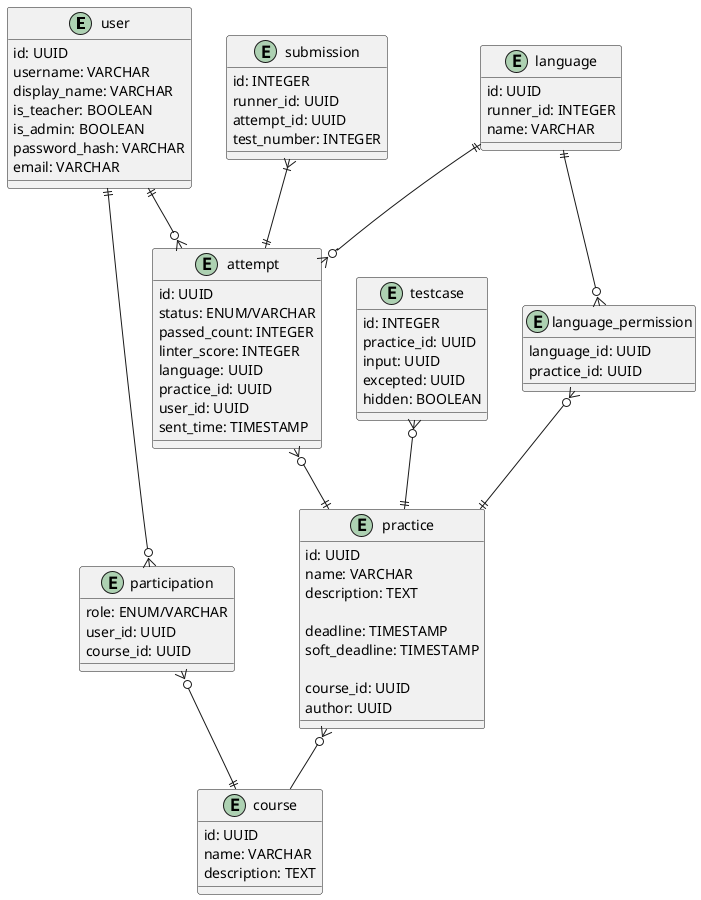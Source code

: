 @startuml

entity user {
    id: UUID
    username: VARCHAR
    display_name: VARCHAR
    is_teacher: BOOLEAN
    is_admin: BOOLEAN
    password_hash: VARCHAR
    email: VARCHAR
}

entity participation {
    role: ENUM/VARCHAR
    user_id: UUID
    course_id: UUID
}

entity course {
    id: UUID
    name: VARCHAR
    description: TEXT
}

entity practice {
    id: UUID
    name: VARCHAR
    description: TEXT

    deadline: TIMESTAMP
    soft_deadline: TIMESTAMP

    course_id: UUID
    author: UUID
}

entity testcase {
    id: INTEGER
    practice_id: UUID
    input: UUID
    excepted: UUID
    hidden: BOOLEAN
}

entity attempt {
    id: UUID
    status: ENUM/VARCHAR
    passed_count: INTEGER
    linter_score: INTEGER
    language: UUID
    practice_id: UUID
    user_id: UUID
    sent_time: TIMESTAMP
}

entity submission {
    id: INTEGER
    runner_id: UUID
    attempt_id: UUID
    test_number: INTEGER
}

entity language {
    id: UUID
    runner_id: INTEGER
    name: VARCHAR
}

entity language_permission {
    language_id: UUID
    practice_id: UUID
}

user ||--o{ attempt
attempt }o--|| practice
user ||--o{ participation
participation }o--|| course
practice }o-- course
language ||--o{ language_permission
language ||--o{ attempt
language_permission }o--|| practice
submission }|--|| attempt
testcase }o--|| practice

@enduml